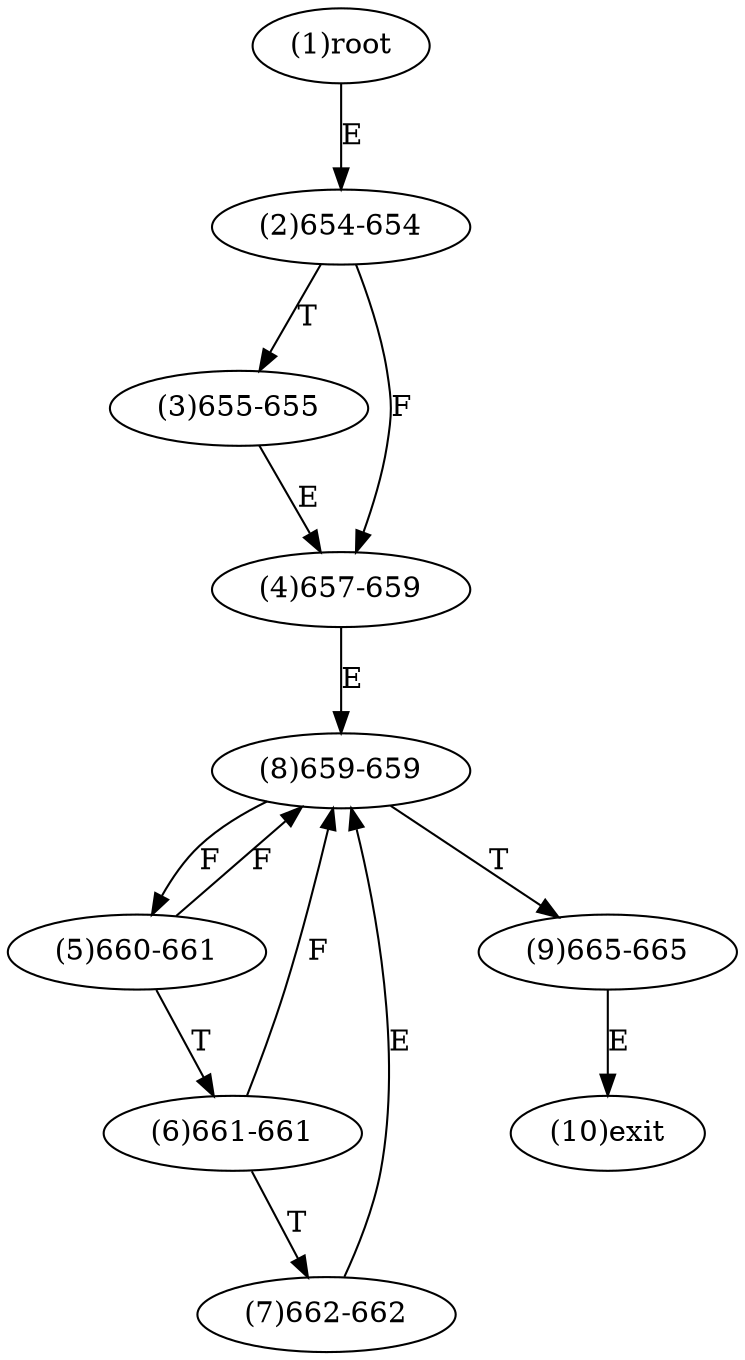digraph "" { 
1[ label="(1)root"];
2[ label="(2)654-654"];
3[ label="(3)655-655"];
4[ label="(4)657-659"];
5[ label="(5)660-661"];
6[ label="(6)661-661"];
7[ label="(7)662-662"];
8[ label="(8)659-659"];
9[ label="(9)665-665"];
10[ label="(10)exit"];
1->2[ label="E"];
2->4[ label="F"];
2->3[ label="T"];
3->4[ label="E"];
4->8[ label="E"];
5->8[ label="F"];
5->6[ label="T"];
6->8[ label="F"];
6->7[ label="T"];
7->8[ label="E"];
8->5[ label="F"];
8->9[ label="T"];
9->10[ label="E"];
}